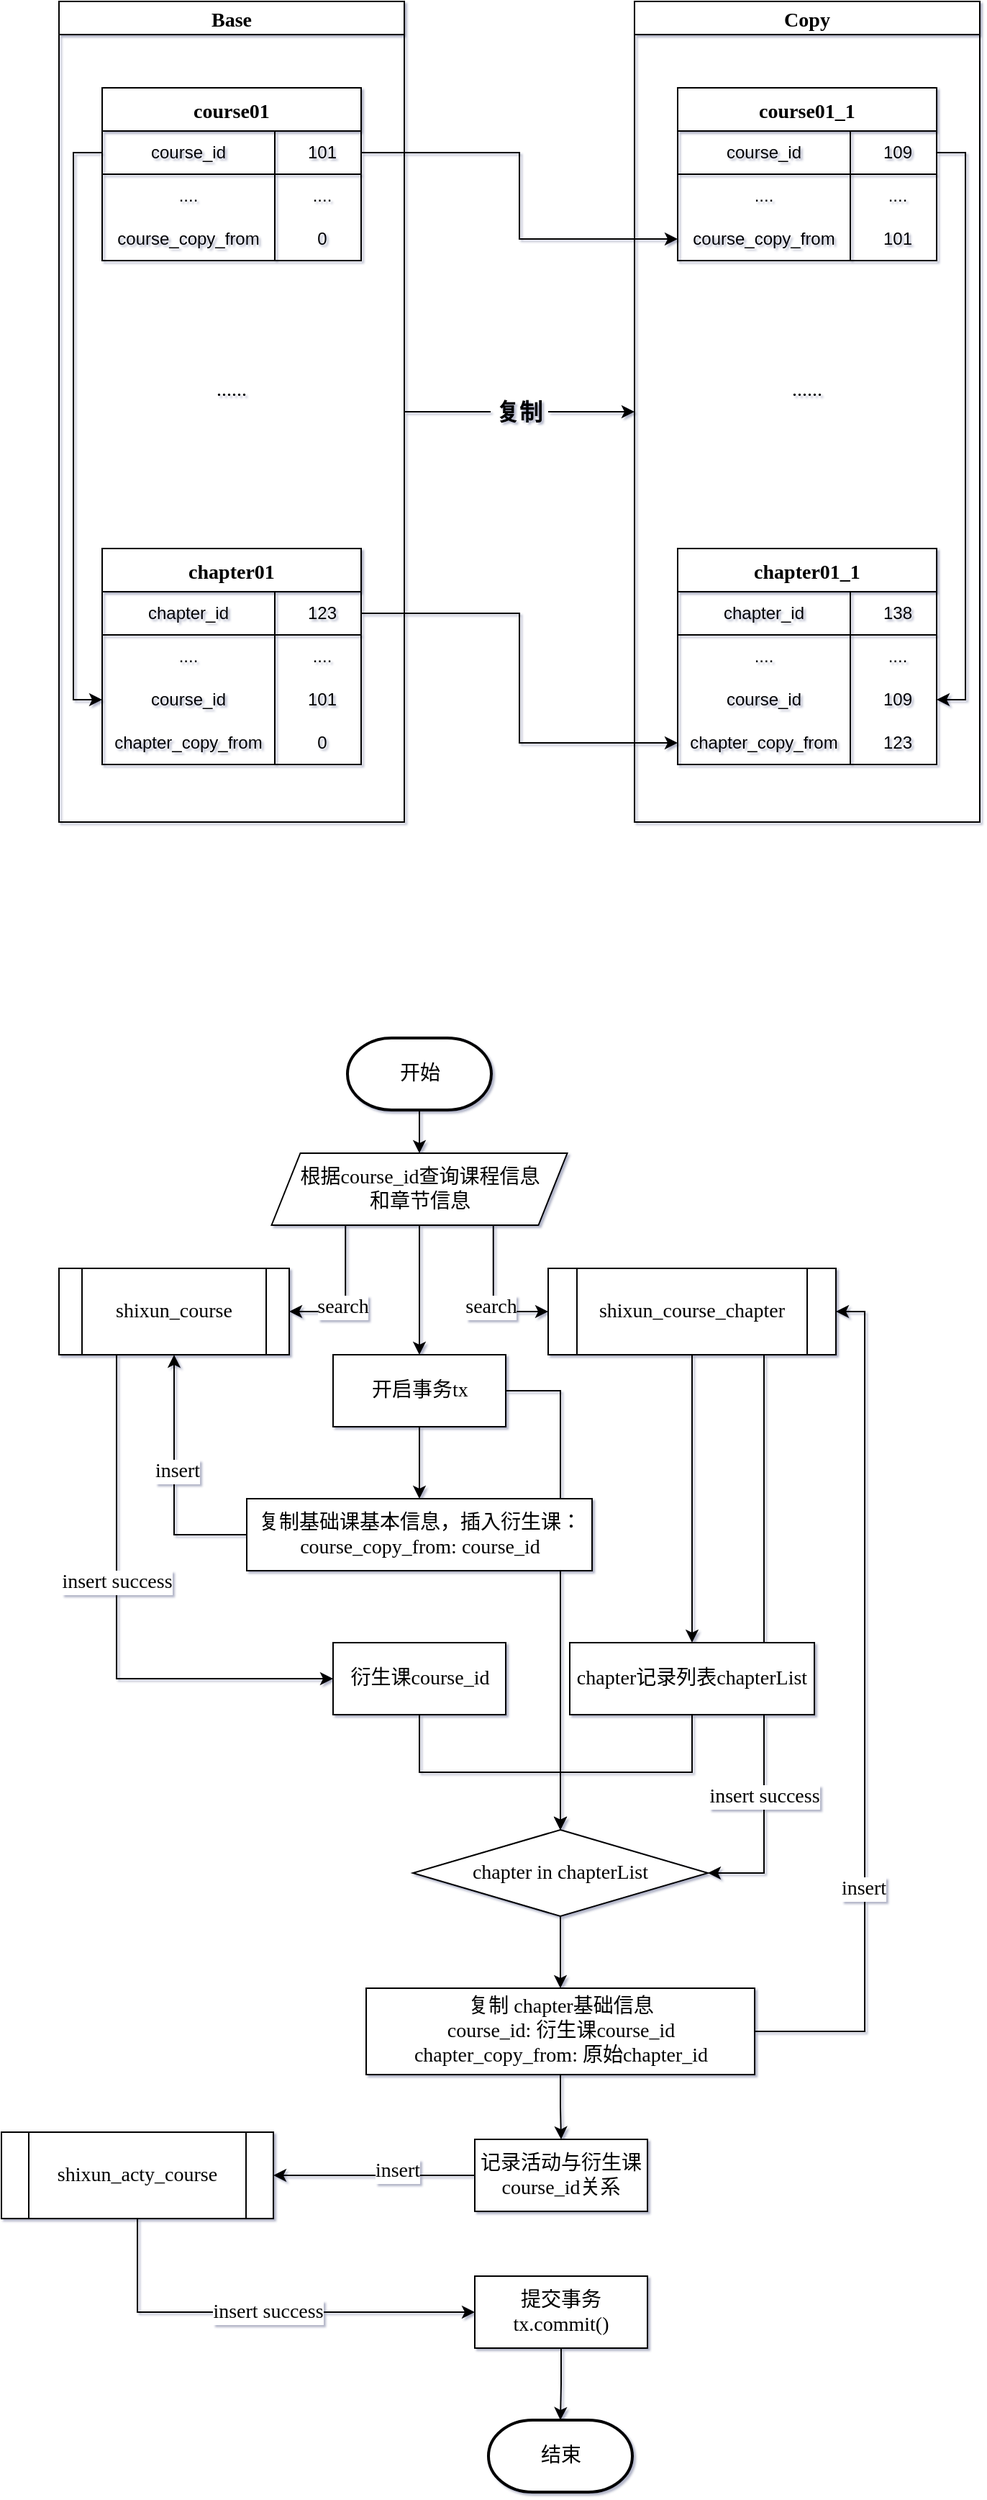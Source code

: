 <mxfile version="14.9.8" type="github">
  <diagram id="tjPY2HDjKvtOfdVSWDJu" name="Page-1">
    <mxGraphModel dx="1422" dy="746" grid="1" gridSize="10" guides="1" tooltips="1" connect="1" arrows="1" fold="1" page="1" pageScale="1" pageWidth="827" pageHeight="1169" math="0" shadow="1">
      <root>
        <mxCell id="0" />
        <mxCell id="1" parent="0" />
        <mxCell id="ienhqepkz2iXpr1vj2_R-60" style="edgeStyle=orthogonalEdgeStyle;rounded=0;orthogonalLoop=1;jettySize=auto;html=1;exitX=1;exitY=0.5;exitDx=0;exitDy=0;entryX=0;entryY=0.5;entryDx=0;entryDy=0;fontFamily=Comic Sans MS;fontSize=14;startArrow=none;" edge="1" parent="1" source="ienhqepkz2iXpr1vj2_R-61" target="ienhqepkz2iXpr1vj2_R-31">
          <mxGeometry relative="1" as="geometry" />
        </mxCell>
        <mxCell id="ienhqepkz2iXpr1vj2_R-16" value="Base" style="swimlane;fontFamily=Comic Sans MS;fontSize=14;" vertex="1" parent="1">
          <mxGeometry x="120" y="480" width="240" height="570" as="geometry" />
        </mxCell>
        <mxCell id="ienhqepkz2iXpr1vj2_R-17" value="......" style="text;html=1;strokeColor=none;fillColor=none;align=center;verticalAlign=middle;whiteSpace=wrap;rounded=0;fontFamily=Comic Sans MS;fontSize=14;" vertex="1" parent="ienhqepkz2iXpr1vj2_R-16">
          <mxGeometry x="100" y="260" width="40" height="20" as="geometry" />
        </mxCell>
        <mxCell id="ienhqepkz2iXpr1vj2_R-18" value="chapter01" style="shape=table;startSize=30;container=1;collapsible=0;childLayout=tableLayout;fixedRows=1;rowLines=0;fontStyle=1;align=center;pointerEvents=1;fontFamily=Comic Sans MS;fontSize=14;" vertex="1" parent="ienhqepkz2iXpr1vj2_R-16">
          <mxGeometry x="30" y="380" width="180" height="150" as="geometry" />
        </mxCell>
        <mxCell id="ienhqepkz2iXpr1vj2_R-19" value="" style="shape=partialRectangle;html=1;whiteSpace=wrap;collapsible=0;dropTarget=0;pointerEvents=1;fillColor=none;top=0;left=0;bottom=1;right=0;points=[[0,0.5],[1,0.5]];portConstraint=eastwest;" vertex="1" parent="ienhqepkz2iXpr1vj2_R-18">
          <mxGeometry y="30" width="180" height="30" as="geometry" />
        </mxCell>
        <mxCell id="ienhqepkz2iXpr1vj2_R-20" value="chapter_id" style="shape=partialRectangle;html=1;whiteSpace=wrap;connectable=0;fillColor=none;top=0;left=0;bottom=0;right=0;overflow=hidden;pointerEvents=1;" vertex="1" parent="ienhqepkz2iXpr1vj2_R-19">
          <mxGeometry width="120" height="30" as="geometry" />
        </mxCell>
        <mxCell id="ienhqepkz2iXpr1vj2_R-21" value="123" style="shape=partialRectangle;html=1;whiteSpace=wrap;connectable=0;fillColor=none;top=0;left=0;bottom=0;right=0;align=center;spacingLeft=6;overflow=hidden;pointerEvents=1;" vertex="1" parent="ienhqepkz2iXpr1vj2_R-19">
          <mxGeometry x="120" width="60" height="30" as="geometry" />
        </mxCell>
        <mxCell id="ienhqepkz2iXpr1vj2_R-22" value="" style="shape=partialRectangle;html=1;whiteSpace=wrap;collapsible=0;dropTarget=0;pointerEvents=1;fillColor=none;top=0;left=0;bottom=0;right=0;points=[[0,0.5],[1,0.5]];portConstraint=eastwest;" vertex="1" parent="ienhqepkz2iXpr1vj2_R-18">
          <mxGeometry y="60" width="180" height="30" as="geometry" />
        </mxCell>
        <mxCell id="ienhqepkz2iXpr1vj2_R-23" value="...." style="shape=partialRectangle;html=1;whiteSpace=wrap;connectable=0;fillColor=none;top=0;left=0;bottom=0;right=0;overflow=hidden;pointerEvents=1;" vertex="1" parent="ienhqepkz2iXpr1vj2_R-22">
          <mxGeometry width="120" height="30" as="geometry" />
        </mxCell>
        <mxCell id="ienhqepkz2iXpr1vj2_R-24" value="...." style="shape=partialRectangle;html=1;whiteSpace=wrap;connectable=0;fillColor=none;top=0;left=0;bottom=0;right=0;align=center;spacingLeft=6;overflow=hidden;pointerEvents=1;" vertex="1" parent="ienhqepkz2iXpr1vj2_R-22">
          <mxGeometry x="120" width="60" height="30" as="geometry" />
        </mxCell>
        <mxCell id="ienhqepkz2iXpr1vj2_R-25" value="" style="shape=partialRectangle;html=1;whiteSpace=wrap;collapsible=0;dropTarget=0;pointerEvents=1;fillColor=none;top=0;left=0;bottom=0;right=0;points=[[0,0.5],[1,0.5]];portConstraint=eastwest;" vertex="1" parent="ienhqepkz2iXpr1vj2_R-18">
          <mxGeometry y="90" width="180" height="30" as="geometry" />
        </mxCell>
        <mxCell id="ienhqepkz2iXpr1vj2_R-26" value="course_id" style="shape=partialRectangle;html=1;whiteSpace=wrap;connectable=0;fillColor=none;top=0;left=0;bottom=0;right=0;overflow=hidden;pointerEvents=1;" vertex="1" parent="ienhqepkz2iXpr1vj2_R-25">
          <mxGeometry width="120" height="30" as="geometry" />
        </mxCell>
        <mxCell id="ienhqepkz2iXpr1vj2_R-27" value="101" style="shape=partialRectangle;html=1;whiteSpace=wrap;connectable=0;fillColor=none;top=0;left=0;bottom=0;right=0;align=center;spacingLeft=6;overflow=hidden;pointerEvents=1;" vertex="1" parent="ienhqepkz2iXpr1vj2_R-25">
          <mxGeometry x="120" width="60" height="30" as="geometry" />
        </mxCell>
        <mxCell id="ienhqepkz2iXpr1vj2_R-28" value="" style="shape=partialRectangle;html=1;whiteSpace=wrap;collapsible=0;dropTarget=0;pointerEvents=1;fillColor=none;top=0;left=0;bottom=0;right=0;points=[[0,0.5],[1,0.5]];portConstraint=eastwest;" vertex="1" parent="ienhqepkz2iXpr1vj2_R-18">
          <mxGeometry y="120" width="180" height="30" as="geometry" />
        </mxCell>
        <mxCell id="ienhqepkz2iXpr1vj2_R-29" value="chapter_copy_from" style="shape=partialRectangle;html=1;whiteSpace=wrap;connectable=0;fillColor=none;top=0;left=0;bottom=0;right=0;overflow=hidden;pointerEvents=1;" vertex="1" parent="ienhqepkz2iXpr1vj2_R-28">
          <mxGeometry width="120" height="30" as="geometry" />
        </mxCell>
        <mxCell id="ienhqepkz2iXpr1vj2_R-30" value="0" style="shape=partialRectangle;html=1;whiteSpace=wrap;connectable=0;fillColor=none;top=0;left=0;bottom=0;right=0;align=center;spacingLeft=6;overflow=hidden;pointerEvents=1;" vertex="1" parent="ienhqepkz2iXpr1vj2_R-28">
          <mxGeometry x="120" width="60" height="30" as="geometry" />
        </mxCell>
        <mxCell id="ienhqepkz2iXpr1vj2_R-5" value="course01" style="shape=table;startSize=30;container=1;collapsible=0;childLayout=tableLayout;fixedRows=1;rowLines=0;fontStyle=1;align=center;pointerEvents=1;fontFamily=Comic Sans MS;fontSize=14;" vertex="1" parent="ienhqepkz2iXpr1vj2_R-16">
          <mxGeometry x="30" y="60" width="180" height="120" as="geometry" />
        </mxCell>
        <mxCell id="ienhqepkz2iXpr1vj2_R-6" value="" style="shape=partialRectangle;html=1;whiteSpace=wrap;collapsible=0;dropTarget=0;pointerEvents=1;fillColor=none;top=0;left=0;bottom=1;right=0;points=[[0,0.5],[1,0.5]];portConstraint=eastwest;" vertex="1" parent="ienhqepkz2iXpr1vj2_R-5">
          <mxGeometry y="30" width="180" height="30" as="geometry" />
        </mxCell>
        <mxCell id="ienhqepkz2iXpr1vj2_R-7" value="course_id" style="shape=partialRectangle;html=1;whiteSpace=wrap;connectable=0;fillColor=none;top=0;left=0;bottom=0;right=0;overflow=hidden;pointerEvents=1;" vertex="1" parent="ienhqepkz2iXpr1vj2_R-6">
          <mxGeometry width="120" height="30" as="geometry" />
        </mxCell>
        <mxCell id="ienhqepkz2iXpr1vj2_R-8" value="101" style="shape=partialRectangle;html=1;whiteSpace=wrap;connectable=0;fillColor=none;top=0;left=0;bottom=0;right=0;align=center;spacingLeft=6;overflow=hidden;pointerEvents=1;" vertex="1" parent="ienhqepkz2iXpr1vj2_R-6">
          <mxGeometry x="120" width="60" height="30" as="geometry" />
        </mxCell>
        <mxCell id="ienhqepkz2iXpr1vj2_R-9" value="" style="shape=partialRectangle;html=1;whiteSpace=wrap;collapsible=0;dropTarget=0;pointerEvents=1;fillColor=none;top=0;left=0;bottom=0;right=0;points=[[0,0.5],[1,0.5]];portConstraint=eastwest;" vertex="1" parent="ienhqepkz2iXpr1vj2_R-5">
          <mxGeometry y="60" width="180" height="30" as="geometry" />
        </mxCell>
        <mxCell id="ienhqepkz2iXpr1vj2_R-10" value="...." style="shape=partialRectangle;html=1;whiteSpace=wrap;connectable=0;fillColor=none;top=0;left=0;bottom=0;right=0;overflow=hidden;pointerEvents=1;" vertex="1" parent="ienhqepkz2iXpr1vj2_R-9">
          <mxGeometry width="120" height="30" as="geometry" />
        </mxCell>
        <mxCell id="ienhqepkz2iXpr1vj2_R-11" value="...." style="shape=partialRectangle;html=1;whiteSpace=wrap;connectable=0;fillColor=none;top=0;left=0;bottom=0;right=0;align=center;spacingLeft=6;overflow=hidden;pointerEvents=1;" vertex="1" parent="ienhqepkz2iXpr1vj2_R-9">
          <mxGeometry x="120" width="60" height="30" as="geometry" />
        </mxCell>
        <mxCell id="ienhqepkz2iXpr1vj2_R-12" value="" style="shape=partialRectangle;html=1;whiteSpace=wrap;collapsible=0;dropTarget=0;pointerEvents=1;fillColor=none;top=0;left=0;bottom=0;right=0;points=[[0,0.5],[1,0.5]];portConstraint=eastwest;" vertex="1" parent="ienhqepkz2iXpr1vj2_R-5">
          <mxGeometry y="90" width="180" height="30" as="geometry" />
        </mxCell>
        <mxCell id="ienhqepkz2iXpr1vj2_R-13" value="course_copy_from" style="shape=partialRectangle;html=1;whiteSpace=wrap;connectable=0;fillColor=none;top=0;left=0;bottom=0;right=0;overflow=hidden;pointerEvents=1;" vertex="1" parent="ienhqepkz2iXpr1vj2_R-12">
          <mxGeometry width="120" height="30" as="geometry" />
        </mxCell>
        <mxCell id="ienhqepkz2iXpr1vj2_R-14" value="0" style="shape=partialRectangle;html=1;whiteSpace=wrap;connectable=0;fillColor=none;top=0;left=0;bottom=0;right=0;align=center;spacingLeft=6;overflow=hidden;pointerEvents=1;" vertex="1" parent="ienhqepkz2iXpr1vj2_R-12">
          <mxGeometry x="120" width="60" height="30" as="geometry" />
        </mxCell>
        <mxCell id="ienhqepkz2iXpr1vj2_R-59" style="edgeStyle=orthogonalEdgeStyle;rounded=0;orthogonalLoop=1;jettySize=auto;html=1;exitX=0;exitY=0.5;exitDx=0;exitDy=0;entryX=0;entryY=0.5;entryDx=0;entryDy=0;fontFamily=Comic Sans MS;fontSize=14;" edge="1" parent="ienhqepkz2iXpr1vj2_R-16" source="ienhqepkz2iXpr1vj2_R-6" target="ienhqepkz2iXpr1vj2_R-25">
          <mxGeometry relative="1" as="geometry" />
        </mxCell>
        <mxCell id="ienhqepkz2iXpr1vj2_R-31" value="Copy" style="swimlane;fontFamily=Comic Sans MS;fontSize=14;" vertex="1" parent="1">
          <mxGeometry x="520" y="480" width="240" height="570" as="geometry" />
        </mxCell>
        <mxCell id="ienhqepkz2iXpr1vj2_R-32" value="......" style="text;html=1;strokeColor=none;fillColor=none;align=center;verticalAlign=middle;whiteSpace=wrap;rounded=0;fontFamily=Comic Sans MS;fontSize=14;" vertex="1" parent="ienhqepkz2iXpr1vj2_R-31">
          <mxGeometry x="100" y="260" width="40" height="20" as="geometry" />
        </mxCell>
        <mxCell id="ienhqepkz2iXpr1vj2_R-33" value="chapter01_1" style="shape=table;startSize=30;container=1;collapsible=0;childLayout=tableLayout;fixedRows=1;rowLines=0;fontStyle=1;align=center;pointerEvents=1;fontFamily=Comic Sans MS;fontSize=14;" vertex="1" parent="ienhqepkz2iXpr1vj2_R-31">
          <mxGeometry x="30" y="380" width="180" height="150" as="geometry" />
        </mxCell>
        <mxCell id="ienhqepkz2iXpr1vj2_R-34" value="" style="shape=partialRectangle;html=1;whiteSpace=wrap;collapsible=0;dropTarget=0;pointerEvents=1;fillColor=none;top=0;left=0;bottom=1;right=0;points=[[0,0.5],[1,0.5]];portConstraint=eastwest;" vertex="1" parent="ienhqepkz2iXpr1vj2_R-33">
          <mxGeometry y="30" width="180" height="30" as="geometry" />
        </mxCell>
        <mxCell id="ienhqepkz2iXpr1vj2_R-35" value="chapter_id" style="shape=partialRectangle;html=1;whiteSpace=wrap;connectable=0;fillColor=none;top=0;left=0;bottom=0;right=0;overflow=hidden;pointerEvents=1;" vertex="1" parent="ienhqepkz2iXpr1vj2_R-34">
          <mxGeometry width="120" height="30" as="geometry" />
        </mxCell>
        <mxCell id="ienhqepkz2iXpr1vj2_R-36" value="138" style="shape=partialRectangle;html=1;whiteSpace=wrap;connectable=0;fillColor=none;top=0;left=0;bottom=0;right=0;align=center;spacingLeft=6;overflow=hidden;pointerEvents=1;" vertex="1" parent="ienhqepkz2iXpr1vj2_R-34">
          <mxGeometry x="120" width="60" height="30" as="geometry" />
        </mxCell>
        <mxCell id="ienhqepkz2iXpr1vj2_R-37" value="" style="shape=partialRectangle;html=1;whiteSpace=wrap;collapsible=0;dropTarget=0;pointerEvents=1;fillColor=none;top=0;left=0;bottom=0;right=0;points=[[0,0.5],[1,0.5]];portConstraint=eastwest;" vertex="1" parent="ienhqepkz2iXpr1vj2_R-33">
          <mxGeometry y="60" width="180" height="30" as="geometry" />
        </mxCell>
        <mxCell id="ienhqepkz2iXpr1vj2_R-38" value="...." style="shape=partialRectangle;html=1;whiteSpace=wrap;connectable=0;fillColor=none;top=0;left=0;bottom=0;right=0;overflow=hidden;pointerEvents=1;" vertex="1" parent="ienhqepkz2iXpr1vj2_R-37">
          <mxGeometry width="120" height="30" as="geometry" />
        </mxCell>
        <mxCell id="ienhqepkz2iXpr1vj2_R-39" value="...." style="shape=partialRectangle;html=1;whiteSpace=wrap;connectable=0;fillColor=none;top=0;left=0;bottom=0;right=0;align=center;spacingLeft=6;overflow=hidden;pointerEvents=1;" vertex="1" parent="ienhqepkz2iXpr1vj2_R-37">
          <mxGeometry x="120" width="60" height="30" as="geometry" />
        </mxCell>
        <mxCell id="ienhqepkz2iXpr1vj2_R-40" value="" style="shape=partialRectangle;html=1;whiteSpace=wrap;collapsible=0;dropTarget=0;pointerEvents=1;fillColor=none;top=0;left=0;bottom=0;right=0;points=[[0,0.5],[1,0.5]];portConstraint=eastwest;" vertex="1" parent="ienhqepkz2iXpr1vj2_R-33">
          <mxGeometry y="90" width="180" height="30" as="geometry" />
        </mxCell>
        <mxCell id="ienhqepkz2iXpr1vj2_R-41" value="course_id" style="shape=partialRectangle;html=1;whiteSpace=wrap;connectable=0;fillColor=none;top=0;left=0;bottom=0;right=0;overflow=hidden;pointerEvents=1;" vertex="1" parent="ienhqepkz2iXpr1vj2_R-40">
          <mxGeometry width="120" height="30" as="geometry" />
        </mxCell>
        <mxCell id="ienhqepkz2iXpr1vj2_R-42" value="109" style="shape=partialRectangle;html=1;whiteSpace=wrap;connectable=0;fillColor=none;top=0;left=0;bottom=0;right=0;align=center;spacingLeft=6;overflow=hidden;pointerEvents=1;" vertex="1" parent="ienhqepkz2iXpr1vj2_R-40">
          <mxGeometry x="120" width="60" height="30" as="geometry" />
        </mxCell>
        <mxCell id="ienhqepkz2iXpr1vj2_R-43" value="" style="shape=partialRectangle;html=1;whiteSpace=wrap;collapsible=0;dropTarget=0;pointerEvents=1;fillColor=none;top=0;left=0;bottom=0;right=0;points=[[0,0.5],[1,0.5]];portConstraint=eastwest;" vertex="1" parent="ienhqepkz2iXpr1vj2_R-33">
          <mxGeometry y="120" width="180" height="30" as="geometry" />
        </mxCell>
        <mxCell id="ienhqepkz2iXpr1vj2_R-44" value="chapter_copy_from" style="shape=partialRectangle;html=1;whiteSpace=wrap;connectable=0;fillColor=none;top=0;left=0;bottom=0;right=0;overflow=hidden;pointerEvents=1;" vertex="1" parent="ienhqepkz2iXpr1vj2_R-43">
          <mxGeometry width="120" height="30" as="geometry" />
        </mxCell>
        <mxCell id="ienhqepkz2iXpr1vj2_R-45" value="123" style="shape=partialRectangle;html=1;whiteSpace=wrap;connectable=0;fillColor=none;top=0;left=0;bottom=0;right=0;align=center;spacingLeft=6;overflow=hidden;pointerEvents=1;" vertex="1" parent="ienhqepkz2iXpr1vj2_R-43">
          <mxGeometry x="120" width="60" height="30" as="geometry" />
        </mxCell>
        <mxCell id="ienhqepkz2iXpr1vj2_R-46" value="course01_1" style="shape=table;startSize=30;container=1;collapsible=0;childLayout=tableLayout;fixedRows=1;rowLines=0;fontStyle=1;align=center;pointerEvents=1;fontFamily=Comic Sans MS;fontSize=14;" vertex="1" parent="ienhqepkz2iXpr1vj2_R-31">
          <mxGeometry x="30" y="60" width="180" height="120" as="geometry" />
        </mxCell>
        <mxCell id="ienhqepkz2iXpr1vj2_R-47" value="" style="shape=partialRectangle;html=1;whiteSpace=wrap;collapsible=0;dropTarget=0;pointerEvents=1;fillColor=none;top=0;left=0;bottom=1;right=0;points=[[0,0.5],[1,0.5]];portConstraint=eastwest;" vertex="1" parent="ienhqepkz2iXpr1vj2_R-46">
          <mxGeometry y="30" width="180" height="30" as="geometry" />
        </mxCell>
        <mxCell id="ienhqepkz2iXpr1vj2_R-48" value="course_id" style="shape=partialRectangle;html=1;whiteSpace=wrap;connectable=0;fillColor=none;top=0;left=0;bottom=0;right=0;overflow=hidden;pointerEvents=1;" vertex="1" parent="ienhqepkz2iXpr1vj2_R-47">
          <mxGeometry width="120" height="30" as="geometry" />
        </mxCell>
        <mxCell id="ienhqepkz2iXpr1vj2_R-49" value="109" style="shape=partialRectangle;html=1;whiteSpace=wrap;connectable=0;fillColor=none;top=0;left=0;bottom=0;right=0;align=center;spacingLeft=6;overflow=hidden;pointerEvents=1;" vertex="1" parent="ienhqepkz2iXpr1vj2_R-47">
          <mxGeometry x="120" width="60" height="30" as="geometry" />
        </mxCell>
        <mxCell id="ienhqepkz2iXpr1vj2_R-50" value="" style="shape=partialRectangle;html=1;whiteSpace=wrap;collapsible=0;dropTarget=0;pointerEvents=1;fillColor=none;top=0;left=0;bottom=0;right=0;points=[[0,0.5],[1,0.5]];portConstraint=eastwest;" vertex="1" parent="ienhqepkz2iXpr1vj2_R-46">
          <mxGeometry y="60" width="180" height="30" as="geometry" />
        </mxCell>
        <mxCell id="ienhqepkz2iXpr1vj2_R-51" value="...." style="shape=partialRectangle;html=1;whiteSpace=wrap;connectable=0;fillColor=none;top=0;left=0;bottom=0;right=0;overflow=hidden;pointerEvents=1;" vertex="1" parent="ienhqepkz2iXpr1vj2_R-50">
          <mxGeometry width="120" height="30" as="geometry" />
        </mxCell>
        <mxCell id="ienhqepkz2iXpr1vj2_R-52" value="...." style="shape=partialRectangle;html=1;whiteSpace=wrap;connectable=0;fillColor=none;top=0;left=0;bottom=0;right=0;align=center;spacingLeft=6;overflow=hidden;pointerEvents=1;" vertex="1" parent="ienhqepkz2iXpr1vj2_R-50">
          <mxGeometry x="120" width="60" height="30" as="geometry" />
        </mxCell>
        <mxCell id="ienhqepkz2iXpr1vj2_R-53" value="" style="shape=partialRectangle;html=1;whiteSpace=wrap;collapsible=0;dropTarget=0;pointerEvents=1;fillColor=none;top=0;left=0;bottom=0;right=0;points=[[0,0.5],[1,0.5]];portConstraint=eastwest;" vertex="1" parent="ienhqepkz2iXpr1vj2_R-46">
          <mxGeometry y="90" width="180" height="30" as="geometry" />
        </mxCell>
        <mxCell id="ienhqepkz2iXpr1vj2_R-54" value="course_copy_from" style="shape=partialRectangle;html=1;whiteSpace=wrap;connectable=0;fillColor=none;top=0;left=0;bottom=0;right=0;overflow=hidden;pointerEvents=1;" vertex="1" parent="ienhqepkz2iXpr1vj2_R-53">
          <mxGeometry width="120" height="30" as="geometry" />
        </mxCell>
        <mxCell id="ienhqepkz2iXpr1vj2_R-55" value="101" style="shape=partialRectangle;html=1;whiteSpace=wrap;connectable=0;fillColor=none;top=0;left=0;bottom=0;right=0;align=center;spacingLeft=6;overflow=hidden;pointerEvents=1;" vertex="1" parent="ienhqepkz2iXpr1vj2_R-53">
          <mxGeometry x="120" width="60" height="30" as="geometry" />
        </mxCell>
        <mxCell id="ienhqepkz2iXpr1vj2_R-57" style="edgeStyle=orthogonalEdgeStyle;rounded=0;orthogonalLoop=1;jettySize=auto;html=1;exitX=1;exitY=0.5;exitDx=0;exitDy=0;entryX=1;entryY=0.5;entryDx=0;entryDy=0;fontFamily=Comic Sans MS;fontSize=14;" edge="1" parent="ienhqepkz2iXpr1vj2_R-31" source="ienhqepkz2iXpr1vj2_R-47" target="ienhqepkz2iXpr1vj2_R-40">
          <mxGeometry relative="1" as="geometry" />
        </mxCell>
        <mxCell id="ienhqepkz2iXpr1vj2_R-56" style="edgeStyle=orthogonalEdgeStyle;rounded=0;orthogonalLoop=1;jettySize=auto;html=1;exitX=1;exitY=0.5;exitDx=0;exitDy=0;fontFamily=Comic Sans MS;fontSize=14;" edge="1" parent="1" source="ienhqepkz2iXpr1vj2_R-6" target="ienhqepkz2iXpr1vj2_R-53">
          <mxGeometry relative="1" as="geometry" />
        </mxCell>
        <mxCell id="ienhqepkz2iXpr1vj2_R-58" style="edgeStyle=orthogonalEdgeStyle;rounded=0;orthogonalLoop=1;jettySize=auto;html=1;exitX=1;exitY=0.5;exitDx=0;exitDy=0;entryX=0;entryY=0.5;entryDx=0;entryDy=0;fontFamily=Comic Sans MS;fontSize=14;" edge="1" parent="1" source="ienhqepkz2iXpr1vj2_R-19" target="ienhqepkz2iXpr1vj2_R-43">
          <mxGeometry relative="1" as="geometry" />
        </mxCell>
        <mxCell id="ienhqepkz2iXpr1vj2_R-61" value="&lt;font style=&quot;font-size: 16px&quot;&gt;&lt;b&gt;复制&lt;/b&gt;&lt;/font&gt;" style="text;html=1;strokeColor=none;fillColor=none;align=center;verticalAlign=middle;whiteSpace=wrap;rounded=0;fontFamily=Comic Sans MS;fontSize=14;" vertex="1" parent="1">
          <mxGeometry x="420" y="755" width="40" height="20" as="geometry" />
        </mxCell>
        <mxCell id="ienhqepkz2iXpr1vj2_R-62" value="" style="edgeStyle=orthogonalEdgeStyle;rounded=0;orthogonalLoop=1;jettySize=auto;html=1;exitX=1;exitY=0.5;exitDx=0;exitDy=0;entryX=0;entryY=0.5;entryDx=0;entryDy=0;fontFamily=Comic Sans MS;fontSize=14;endArrow=none;" edge="1" parent="1" source="ienhqepkz2iXpr1vj2_R-16" target="ienhqepkz2iXpr1vj2_R-61">
          <mxGeometry relative="1" as="geometry">
            <mxPoint x="360" y="765" as="sourcePoint" />
            <mxPoint x="520" y="765" as="targetPoint" />
          </mxGeometry>
        </mxCell>
        <mxCell id="ienhqepkz2iXpr1vj2_R-67" style="edgeStyle=orthogonalEdgeStyle;rounded=0;orthogonalLoop=1;jettySize=auto;html=1;exitX=0.5;exitY=1;exitDx=0;exitDy=0;exitPerimeter=0;entryX=0.5;entryY=0;entryDx=0;entryDy=0;fontFamily=Comic Sans MS;fontSize=14;" edge="1" parent="1" source="ienhqepkz2iXpr1vj2_R-63">
          <mxGeometry relative="1" as="geometry">
            <mxPoint x="370.5" y="1280" as="targetPoint" />
          </mxGeometry>
        </mxCell>
        <mxCell id="ienhqepkz2iXpr1vj2_R-63" value="开始" style="strokeWidth=2;html=1;shape=mxgraph.flowchart.terminator;whiteSpace=wrap;fontFamily=Comic Sans MS;fontSize=14;" vertex="1" parent="1">
          <mxGeometry x="320.5" y="1200" width="100" height="50" as="geometry" />
        </mxCell>
        <mxCell id="ienhqepkz2iXpr1vj2_R-102" style="edgeStyle=orthogonalEdgeStyle;rounded=0;orthogonalLoop=1;jettySize=auto;html=1;exitX=0.5;exitY=1;exitDx=0;exitDy=0;fontFamily=Comic Sans MS;fontSize=14;" edge="1" parent="1" source="ienhqepkz2iXpr1vj2_R-65" target="ienhqepkz2iXpr1vj2_R-68">
          <mxGeometry relative="1" as="geometry" />
        </mxCell>
        <mxCell id="ienhqepkz2iXpr1vj2_R-109" style="edgeStyle=orthogonalEdgeStyle;rounded=0;orthogonalLoop=1;jettySize=auto;html=1;exitX=0.75;exitY=1;exitDx=0;exitDy=0;entryX=1;entryY=0.5;entryDx=0;entryDy=0;fontFamily=Comic Sans MS;fontSize=14;" edge="1" parent="1" source="ienhqepkz2iXpr1vj2_R-65" target="ienhqepkz2iXpr1vj2_R-71">
          <mxGeometry relative="1" as="geometry" />
        </mxCell>
        <mxCell id="ienhqepkz2iXpr1vj2_R-110" value="insert success" style="edgeLabel;html=1;align=center;verticalAlign=middle;resizable=0;points=[];fontSize=14;fontFamily=Comic Sans MS;" vertex="1" connectable="0" parent="ienhqepkz2iXpr1vj2_R-109">
          <mxGeometry x="0.539" relative="1" as="geometry">
            <mxPoint as="offset" />
          </mxGeometry>
        </mxCell>
        <mxCell id="ienhqepkz2iXpr1vj2_R-65" value="shixun_course_chapter" style="shape=process;whiteSpace=wrap;html=1;backgroundOutline=1;fontFamily=Comic Sans MS;fontSize=14;" vertex="1" parent="1">
          <mxGeometry x="460" y="1360" width="200" height="60" as="geometry" />
        </mxCell>
        <mxCell id="ienhqepkz2iXpr1vj2_R-72" style="edgeStyle=orthogonalEdgeStyle;rounded=0;orthogonalLoop=1;jettySize=auto;html=1;exitX=0.5;exitY=1;exitDx=0;exitDy=0;entryX=0.5;entryY=0;entryDx=0;entryDy=0;fontFamily=Comic Sans MS;fontSize=14;" edge="1" parent="1" source="ienhqepkz2iXpr1vj2_R-68" target="ienhqepkz2iXpr1vj2_R-71">
          <mxGeometry relative="1" as="geometry" />
        </mxCell>
        <mxCell id="ienhqepkz2iXpr1vj2_R-68" value="chapter记录列表chapterList" style="rounded=0;whiteSpace=wrap;html=1;fontFamily=Comic Sans MS;fontSize=14;" vertex="1" parent="1">
          <mxGeometry x="475" y="1620" width="170" height="50" as="geometry" />
        </mxCell>
        <mxCell id="ienhqepkz2iXpr1vj2_R-106" style="edgeStyle=orthogonalEdgeStyle;rounded=0;orthogonalLoop=1;jettySize=auto;html=1;exitX=0.5;exitY=1;exitDx=0;exitDy=0;fontFamily=Comic Sans MS;fontSize=14;" edge="1" parent="1" source="ienhqepkz2iXpr1vj2_R-71" target="ienhqepkz2iXpr1vj2_R-105">
          <mxGeometry relative="1" as="geometry" />
        </mxCell>
        <mxCell id="ienhqepkz2iXpr1vj2_R-71" value="chapter in chapterList" style="rhombus;whiteSpace=wrap;html=1;fontFamily=Comic Sans MS;fontSize=14;" vertex="1" parent="1">
          <mxGeometry x="366" y="1750" width="205" height="60" as="geometry" />
        </mxCell>
        <mxCell id="ienhqepkz2iXpr1vj2_R-100" style="edgeStyle=orthogonalEdgeStyle;rounded=0;orthogonalLoop=1;jettySize=auto;html=1;exitX=0.25;exitY=1;exitDx=0;exitDy=0;entryX=0;entryY=0.5;entryDx=0;entryDy=0;fontFamily=Comic Sans MS;fontSize=14;" edge="1" parent="1" source="ienhqepkz2iXpr1vj2_R-74" target="ienhqepkz2iXpr1vj2_R-98">
          <mxGeometry relative="1" as="geometry" />
        </mxCell>
        <mxCell id="ienhqepkz2iXpr1vj2_R-101" value="insert success" style="edgeLabel;html=1;align=center;verticalAlign=middle;resizable=0;points=[];fontSize=14;fontFamily=Comic Sans MS;" vertex="1" connectable="0" parent="ienhqepkz2iXpr1vj2_R-100">
          <mxGeometry x="-0.159" relative="1" as="geometry">
            <mxPoint as="offset" />
          </mxGeometry>
        </mxCell>
        <mxCell id="ienhqepkz2iXpr1vj2_R-74" value="shixun_course" style="shape=process;whiteSpace=wrap;html=1;backgroundOutline=1;fontFamily=Comic Sans MS;fontSize=14;" vertex="1" parent="1">
          <mxGeometry x="120" y="1360" width="160" height="60" as="geometry" />
        </mxCell>
        <mxCell id="ienhqepkz2iXpr1vj2_R-87" style="edgeStyle=orthogonalEdgeStyle;rounded=0;orthogonalLoop=1;jettySize=auto;html=1;exitX=0.5;exitY=1;exitDx=0;exitDy=0;entryX=0.5;entryY=0;entryDx=0;entryDy=0;fontFamily=Comic Sans MS;fontSize=14;" edge="1" parent="1" source="ienhqepkz2iXpr1vj2_R-76" target="ienhqepkz2iXpr1vj2_R-85">
          <mxGeometry relative="1" as="geometry" />
        </mxCell>
        <mxCell id="ienhqepkz2iXpr1vj2_R-104" style="edgeStyle=orthogonalEdgeStyle;rounded=0;orthogonalLoop=1;jettySize=auto;html=1;exitX=1;exitY=0.5;exitDx=0;exitDy=0;entryX=0.5;entryY=0;entryDx=0;entryDy=0;fontFamily=Comic Sans MS;fontSize=14;" edge="1" parent="1" source="ienhqepkz2iXpr1vj2_R-76" target="ienhqepkz2iXpr1vj2_R-71">
          <mxGeometry relative="1" as="geometry" />
        </mxCell>
        <mxCell id="ienhqepkz2iXpr1vj2_R-76" value="开启事务tx" style="rounded=0;whiteSpace=wrap;html=1;fontFamily=Comic Sans MS;fontSize=14;" vertex="1" parent="1">
          <mxGeometry x="310.5" y="1420" width="120" height="50" as="geometry" />
        </mxCell>
        <mxCell id="ienhqepkz2iXpr1vj2_R-80" style="edgeStyle=orthogonalEdgeStyle;rounded=0;orthogonalLoop=1;jettySize=auto;html=1;exitX=0.75;exitY=1;exitDx=0;exitDy=0;entryX=0;entryY=0.5;entryDx=0;entryDy=0;fontFamily=Comic Sans MS;fontSize=14;" edge="1" parent="1" source="ienhqepkz2iXpr1vj2_R-77" target="ienhqepkz2iXpr1vj2_R-65">
          <mxGeometry relative="1" as="geometry" />
        </mxCell>
        <mxCell id="ienhqepkz2iXpr1vj2_R-97" value="search" style="edgeLabel;html=1;align=center;verticalAlign=middle;resizable=0;points=[];fontSize=14;fontFamily=Comic Sans MS;" vertex="1" connectable="0" parent="ienhqepkz2iXpr1vj2_R-80">
          <mxGeometry x="0.162" y="-2" relative="1" as="geometry">
            <mxPoint as="offset" />
          </mxGeometry>
        </mxCell>
        <mxCell id="ienhqepkz2iXpr1vj2_R-81" style="edgeStyle=orthogonalEdgeStyle;rounded=0;orthogonalLoop=1;jettySize=auto;html=1;exitX=0.25;exitY=1;exitDx=0;exitDy=0;entryX=1;entryY=0.5;entryDx=0;entryDy=0;fontFamily=Comic Sans MS;fontSize=14;" edge="1" parent="1" source="ienhqepkz2iXpr1vj2_R-77" target="ienhqepkz2iXpr1vj2_R-74">
          <mxGeometry relative="1" as="geometry" />
        </mxCell>
        <mxCell id="ienhqepkz2iXpr1vj2_R-94" value="search" style="edgeLabel;html=1;align=center;verticalAlign=middle;resizable=0;points=[];fontSize=14;fontFamily=Comic Sans MS;" vertex="1" connectable="0" parent="ienhqepkz2iXpr1vj2_R-81">
          <mxGeometry x="0.15" y="-2" relative="1" as="geometry">
            <mxPoint as="offset" />
          </mxGeometry>
        </mxCell>
        <mxCell id="ienhqepkz2iXpr1vj2_R-82" style="edgeStyle=orthogonalEdgeStyle;rounded=0;orthogonalLoop=1;jettySize=auto;html=1;exitX=0.5;exitY=1;exitDx=0;exitDy=0;entryX=0.5;entryY=0;entryDx=0;entryDy=0;fontFamily=Comic Sans MS;fontSize=14;" edge="1" parent="1" source="ienhqepkz2iXpr1vj2_R-77" target="ienhqepkz2iXpr1vj2_R-76">
          <mxGeometry relative="1" as="geometry" />
        </mxCell>
        <mxCell id="ienhqepkz2iXpr1vj2_R-77" value="&lt;span&gt;根据course_id查询课程信息&lt;br&gt;和章节信息&lt;/span&gt;" style="shape=parallelogram;perimeter=parallelogramPerimeter;whiteSpace=wrap;html=1;fixedSize=1;fontFamily=Comic Sans MS;fontSize=14;" vertex="1" parent="1">
          <mxGeometry x="267.75" y="1280" width="205.5" height="50" as="geometry" />
        </mxCell>
        <mxCell id="ienhqepkz2iXpr1vj2_R-89" style="edgeStyle=orthogonalEdgeStyle;rounded=0;orthogonalLoop=1;jettySize=auto;html=1;exitX=0;exitY=0.5;exitDx=0;exitDy=0;entryX=0.5;entryY=1;entryDx=0;entryDy=0;fontFamily=Comic Sans MS;fontSize=14;" edge="1" parent="1" source="ienhqepkz2iXpr1vj2_R-85" target="ienhqepkz2iXpr1vj2_R-74">
          <mxGeometry relative="1" as="geometry" />
        </mxCell>
        <mxCell id="ienhqepkz2iXpr1vj2_R-93" value="insert" style="edgeLabel;html=1;align=center;verticalAlign=middle;resizable=0;points=[];fontSize=14;fontFamily=Comic Sans MS;" vertex="1" connectable="0" parent="ienhqepkz2iXpr1vj2_R-89">
          <mxGeometry x="0.077" y="-2" relative="1" as="geometry">
            <mxPoint as="offset" />
          </mxGeometry>
        </mxCell>
        <mxCell id="ienhqepkz2iXpr1vj2_R-85" value="复制基础课基本信息，插入衍生课：course_copy_from: course_id" style="rounded=0;whiteSpace=wrap;html=1;fontFamily=Comic Sans MS;fontSize=14;" vertex="1" parent="1">
          <mxGeometry x="250.5" y="1520" width="240" height="50" as="geometry" />
        </mxCell>
        <mxCell id="ienhqepkz2iXpr1vj2_R-103" style="edgeStyle=orthogonalEdgeStyle;rounded=0;orthogonalLoop=1;jettySize=auto;html=1;exitX=0.5;exitY=1;exitDx=0;exitDy=0;entryX=0.5;entryY=0;entryDx=0;entryDy=0;fontFamily=Comic Sans MS;fontSize=14;" edge="1" parent="1" source="ienhqepkz2iXpr1vj2_R-98" target="ienhqepkz2iXpr1vj2_R-71">
          <mxGeometry relative="1" as="geometry" />
        </mxCell>
        <mxCell id="ienhqepkz2iXpr1vj2_R-98" value="衍生课course_id" style="rounded=0;whiteSpace=wrap;html=1;fontFamily=Comic Sans MS;fontSize=14;" vertex="1" parent="1">
          <mxGeometry x="310.5" y="1620" width="120" height="50" as="geometry" />
        </mxCell>
        <mxCell id="ienhqepkz2iXpr1vj2_R-107" style="edgeStyle=orthogonalEdgeStyle;rounded=0;orthogonalLoop=1;jettySize=auto;html=1;exitX=1;exitY=0.5;exitDx=0;exitDy=0;entryX=1;entryY=0.5;entryDx=0;entryDy=0;fontFamily=Comic Sans MS;fontSize=14;" edge="1" parent="1" source="ienhqepkz2iXpr1vj2_R-105" target="ienhqepkz2iXpr1vj2_R-65">
          <mxGeometry relative="1" as="geometry" />
        </mxCell>
        <mxCell id="ienhqepkz2iXpr1vj2_R-108" value="insert" style="edgeLabel;html=1;align=center;verticalAlign=middle;resizable=0;points=[];fontSize=14;fontFamily=Comic Sans MS;" vertex="1" connectable="0" parent="ienhqepkz2iXpr1vj2_R-107">
          <mxGeometry x="-0.412" y="1" relative="1" as="geometry">
            <mxPoint as="offset" />
          </mxGeometry>
        </mxCell>
        <mxCell id="ienhqepkz2iXpr1vj2_R-119" style="edgeStyle=orthogonalEdgeStyle;rounded=0;orthogonalLoop=1;jettySize=auto;html=1;exitX=0.5;exitY=1;exitDx=0;exitDy=0;fontFamily=Comic Sans MS;fontSize=14;" edge="1" parent="1" source="ienhqepkz2iXpr1vj2_R-105" target="ienhqepkz2iXpr1vj2_R-114">
          <mxGeometry relative="1" as="geometry" />
        </mxCell>
        <mxCell id="ienhqepkz2iXpr1vj2_R-105" value="复制 chapter基础信息&lt;br&gt;course_id: 衍生课course_id&lt;br&gt;chapter_copy_from: 原始chapter_id" style="rounded=0;whiteSpace=wrap;html=1;fontFamily=Comic Sans MS;fontSize=14;" vertex="1" parent="1">
          <mxGeometry x="333.5" y="1860" width="270" height="60" as="geometry" />
        </mxCell>
        <mxCell id="ienhqepkz2iXpr1vj2_R-121" style="edgeStyle=orthogonalEdgeStyle;rounded=0;orthogonalLoop=1;jettySize=auto;html=1;exitX=0.5;exitY=1;exitDx=0;exitDy=0;fontFamily=Comic Sans MS;fontSize=14;" edge="1" parent="1" source="ienhqepkz2iXpr1vj2_R-112" target="ienhqepkz2iXpr1vj2_R-113">
          <mxGeometry relative="1" as="geometry" />
        </mxCell>
        <mxCell id="ienhqepkz2iXpr1vj2_R-112" value="提交事务tx.commit()" style="rounded=0;whiteSpace=wrap;html=1;fontFamily=Comic Sans MS;fontSize=14;" vertex="1" parent="1">
          <mxGeometry x="409" y="2060" width="120" height="50" as="geometry" />
        </mxCell>
        <mxCell id="ienhqepkz2iXpr1vj2_R-113" value="结束" style="strokeWidth=2;html=1;shape=mxgraph.flowchart.terminator;whiteSpace=wrap;fontFamily=Comic Sans MS;fontSize=14;" vertex="1" parent="1">
          <mxGeometry x="418.5" y="2160" width="100" height="50" as="geometry" />
        </mxCell>
        <mxCell id="ienhqepkz2iXpr1vj2_R-116" style="edgeStyle=orthogonalEdgeStyle;rounded=0;orthogonalLoop=1;jettySize=auto;html=1;exitX=0;exitY=0.5;exitDx=0;exitDy=0;fontFamily=Comic Sans MS;fontSize=14;" edge="1" parent="1" source="ienhqepkz2iXpr1vj2_R-114" target="ienhqepkz2iXpr1vj2_R-115">
          <mxGeometry relative="1" as="geometry" />
        </mxCell>
        <mxCell id="ienhqepkz2iXpr1vj2_R-117" value="insert" style="edgeLabel;html=1;align=center;verticalAlign=middle;resizable=0;points=[];fontSize=14;fontFamily=Comic Sans MS;" vertex="1" connectable="0" parent="ienhqepkz2iXpr1vj2_R-116">
          <mxGeometry x="-0.229" y="-3" relative="1" as="geometry">
            <mxPoint as="offset" />
          </mxGeometry>
        </mxCell>
        <mxCell id="ienhqepkz2iXpr1vj2_R-114" value="记录活动与衍生课course_id关系" style="rounded=0;whiteSpace=wrap;html=1;fontFamily=Comic Sans MS;fontSize=14;" vertex="1" parent="1">
          <mxGeometry x="409" y="1965" width="120" height="50" as="geometry" />
        </mxCell>
        <mxCell id="ienhqepkz2iXpr1vj2_R-122" style="edgeStyle=orthogonalEdgeStyle;rounded=0;orthogonalLoop=1;jettySize=auto;html=1;exitX=0.5;exitY=1;exitDx=0;exitDy=0;entryX=0;entryY=0.5;entryDx=0;entryDy=0;fontFamily=Comic Sans MS;fontSize=14;" edge="1" parent="1" source="ienhqepkz2iXpr1vj2_R-115" target="ienhqepkz2iXpr1vj2_R-112">
          <mxGeometry relative="1" as="geometry" />
        </mxCell>
        <mxCell id="ienhqepkz2iXpr1vj2_R-123" value="insert success" style="edgeLabel;html=1;align=center;verticalAlign=middle;resizable=0;points=[];fontSize=14;fontFamily=Comic Sans MS;" vertex="1" connectable="0" parent="ienhqepkz2iXpr1vj2_R-122">
          <mxGeometry x="0.038" relative="1" as="geometry">
            <mxPoint as="offset" />
          </mxGeometry>
        </mxCell>
        <mxCell id="ienhqepkz2iXpr1vj2_R-115" value="shixun_acty_course" style="shape=process;whiteSpace=wrap;html=1;backgroundOutline=1;fontFamily=Comic Sans MS;fontSize=14;" vertex="1" parent="1">
          <mxGeometry x="80" y="1960" width="189" height="60" as="geometry" />
        </mxCell>
      </root>
    </mxGraphModel>
  </diagram>
</mxfile>
